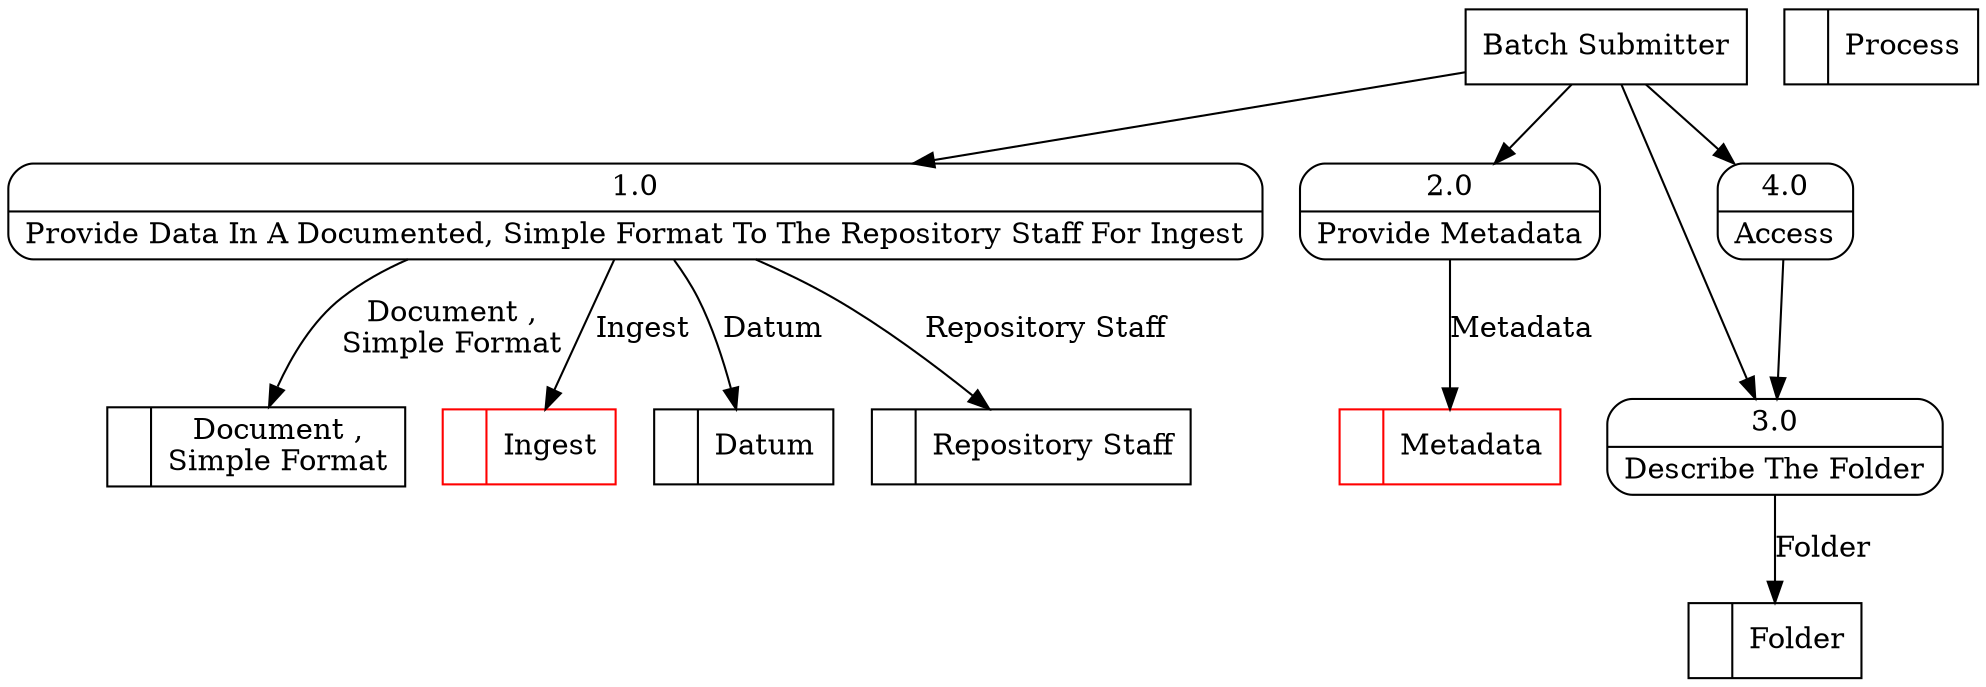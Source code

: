 digraph dfd2{ 
node[shape=record]
200 [label="<f0>  |<f1> Document ,\nSimple Format " ];
201 [label="<f0>  |<f1> Ingest " color=red];
202 [label="<f0>  |<f1> Datum " ];
203 [label="<f0>  |<f1> Metadata " color=red];
204 [label="<f0>  |<f1> Repository Staff " ];
205 [label="<f0>  |<f1> Folder " ];
206 [label="<f0>  |<f1> Process " ];
207 [label="Batch Submitter" shape=box];
208 [label="{<f0> 1.0|<f1> Provide Data In A Documented, Simple Format To The Repository Staff For Ingest }" shape=Mrecord];
209 [label="{<f0> 2.0|<f1> Provide Metadata }" shape=Mrecord];
210 [label="{<f0> 3.0|<f1> Describe The Folder }" shape=Mrecord];
211 [label="{<f0> 4.0|<f1> Access }" shape=Mrecord];
207 -> 208
207 -> 209
207 -> 210
207 -> 211
208 -> 202 [label="Datum"]
208 -> 200 [label="Document ,\nSimple Format"]
208 -> 204 [label="Repository Staff"]
208 -> 201 [label="Ingest"]
209 -> 203 [label="Metadata"]
210 -> 205 [label="Folder"]
211 -> 210
}